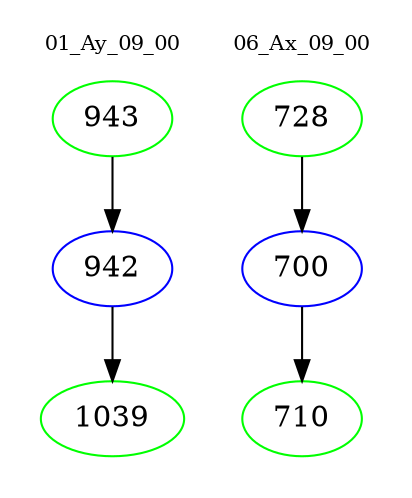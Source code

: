 digraph{
subgraph cluster_0 {
color = white
label = "01_Ay_09_00";
fontsize=10;
T0_943 [label="943", color="green"]
T0_943 -> T0_942 [color="black"]
T0_942 [label="942", color="blue"]
T0_942 -> T0_1039 [color="black"]
T0_1039 [label="1039", color="green"]
}
subgraph cluster_1 {
color = white
label = "06_Ax_09_00";
fontsize=10;
T1_728 [label="728", color="green"]
T1_728 -> T1_700 [color="black"]
T1_700 [label="700", color="blue"]
T1_700 -> T1_710 [color="black"]
T1_710 [label="710", color="green"]
}
}
